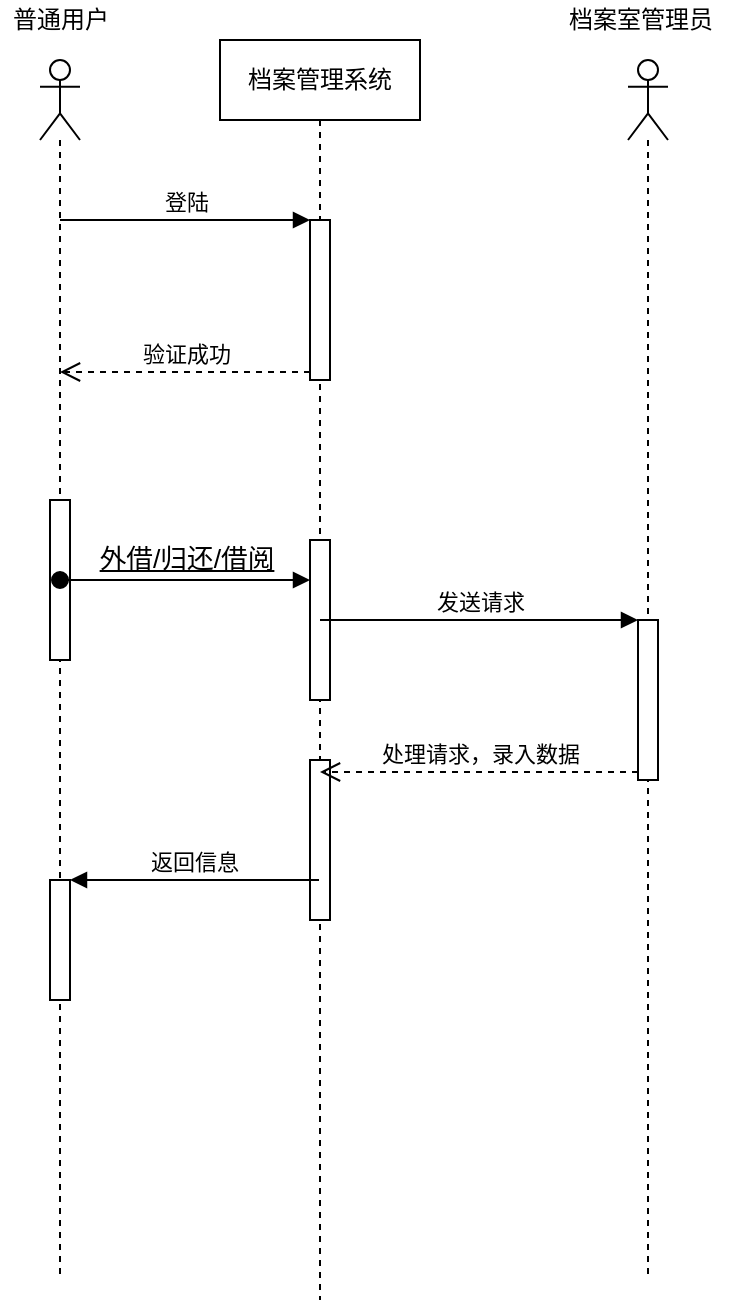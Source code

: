 <mxfile version="13.10.4" type="github">
  <diagram id="keqL9WlTgdEo5_eYwR-L" name="Page-1">
    <mxGraphModel dx="768" dy="1841" grid="1" gridSize="10" guides="1" tooltips="1" connect="1" arrows="1" fold="1" page="1" pageScale="1" pageWidth="827" pageHeight="1169" math="0" shadow="0">
      <root>
        <mxCell id="0" />
        <mxCell id="1" parent="0" />
        <mxCell id="YRheG2ZyHIjSksEup-oJ-2" value="档案管理系统" style="shape=umlLifeline;perimeter=lifelinePerimeter;whiteSpace=wrap;html=1;container=1;collapsible=0;recursiveResize=0;outlineConnect=0;" vertex="1" parent="1">
          <mxGeometry x="190" y="-30" width="100" height="630" as="geometry" />
        </mxCell>
        <mxCell id="YRheG2ZyHIjSksEup-oJ-3" value="" style="html=1;points=[];perimeter=orthogonalPerimeter;" vertex="1" parent="YRheG2ZyHIjSksEup-oJ-2">
          <mxGeometry x="45" y="90" width="10" height="80" as="geometry" />
        </mxCell>
        <mxCell id="YRheG2ZyHIjSksEup-oJ-5" value="验证成功" style="html=1;verticalAlign=bottom;endArrow=open;dashed=1;endSize=8;exitX=0;exitY=0.95;" edge="1" source="YRheG2ZyHIjSksEup-oJ-3" parent="YRheG2ZyHIjSksEup-oJ-2">
          <mxGeometry relative="1" as="geometry">
            <mxPoint x="-80" y="166" as="targetPoint" />
          </mxGeometry>
        </mxCell>
        <mxCell id="YRheG2ZyHIjSksEup-oJ-11" value="" style="html=1;points=[];perimeter=orthogonalPerimeter;" vertex="1" parent="YRheG2ZyHIjSksEup-oJ-2">
          <mxGeometry x="45" y="250" width="10" height="80" as="geometry" />
        </mxCell>
        <mxCell id="YRheG2ZyHIjSksEup-oJ-17" value="" style="html=1;points=[];perimeter=orthogonalPerimeter;" vertex="1" parent="YRheG2ZyHIjSksEup-oJ-2">
          <mxGeometry x="45" y="360" width="10" height="80" as="geometry" />
        </mxCell>
        <mxCell id="YRheG2ZyHIjSksEup-oJ-4" value="登陆" style="html=1;verticalAlign=bottom;endArrow=block;entryX=0;entryY=0;exitX=1;exitY=0;exitDx=0;exitDy=0;exitPerimeter=0;" edge="1" target="YRheG2ZyHIjSksEup-oJ-3" parent="1">
          <mxGeometry relative="1" as="geometry">
            <mxPoint x="110" y="60" as="sourcePoint" />
          </mxGeometry>
        </mxCell>
        <mxCell id="YRheG2ZyHIjSksEup-oJ-6" value="" style="shape=umlLifeline;participant=umlActor;perimeter=lifelinePerimeter;whiteSpace=wrap;html=1;container=1;collapsible=0;recursiveResize=0;verticalAlign=top;spacingTop=36;outlineConnect=0;" vertex="1" parent="1">
          <mxGeometry x="100" y="-20" width="20" height="610" as="geometry" />
        </mxCell>
        <mxCell id="YRheG2ZyHIjSksEup-oJ-9" value="" style="html=1;points=[];perimeter=orthogonalPerimeter;" vertex="1" parent="YRheG2ZyHIjSksEup-oJ-6">
          <mxGeometry x="5" y="220" width="10" height="80" as="geometry" />
        </mxCell>
        <mxCell id="YRheG2ZyHIjSksEup-oJ-29" value="" style="html=1;points=[];perimeter=orthogonalPerimeter;" vertex="1" parent="YRheG2ZyHIjSksEup-oJ-6">
          <mxGeometry x="5" y="410" width="10" height="60" as="geometry" />
        </mxCell>
        <mxCell id="YRheG2ZyHIjSksEup-oJ-8" value="普通用户" style="text;html=1;align=center;verticalAlign=middle;resizable=0;points=[];autosize=1;" vertex="1" parent="1">
          <mxGeometry x="80" y="-50" width="60" height="20" as="geometry" />
        </mxCell>
        <mxCell id="YRheG2ZyHIjSksEup-oJ-12" value="&lt;u&gt;&lt;span style=&quot;font-size: 10.0pt&quot;&gt;外借/归还/借阅&lt;/span&gt;&lt;/u&gt;" style="html=1;verticalAlign=bottom;startArrow=oval;endArrow=block;startSize=8;" edge="1" target="YRheG2ZyHIjSksEup-oJ-11" parent="1" source="YRheG2ZyHIjSksEup-oJ-6">
          <mxGeometry relative="1" as="geometry">
            <mxPoint x="175" y="200" as="sourcePoint" />
            <Array as="points">
              <mxPoint x="150" y="240" />
            </Array>
          </mxGeometry>
        </mxCell>
        <mxCell id="YRheG2ZyHIjSksEup-oJ-13" value="" style="shape=umlLifeline;participant=umlActor;perimeter=lifelinePerimeter;whiteSpace=wrap;html=1;container=1;collapsible=0;recursiveResize=0;verticalAlign=top;spacingTop=36;outlineConnect=0;" vertex="1" parent="1">
          <mxGeometry x="394" y="-20" width="20" height="610" as="geometry" />
        </mxCell>
        <mxCell id="YRheG2ZyHIjSksEup-oJ-14" value="" style="html=1;points=[];perimeter=orthogonalPerimeter;" vertex="1" parent="YRheG2ZyHIjSksEup-oJ-13">
          <mxGeometry x="5" y="280" width="10" height="80" as="geometry" />
        </mxCell>
        <mxCell id="YRheG2ZyHIjSksEup-oJ-15" value="发送请求" style="html=1;verticalAlign=bottom;endArrow=block;entryX=0;entryY=0;" edge="1" target="YRheG2ZyHIjSksEup-oJ-14" parent="1" source="YRheG2ZyHIjSksEup-oJ-2">
          <mxGeometry relative="1" as="geometry">
            <mxPoint x="329" y="260" as="sourcePoint" />
          </mxGeometry>
        </mxCell>
        <mxCell id="YRheG2ZyHIjSksEup-oJ-16" value="处理请求，录入数据" style="html=1;verticalAlign=bottom;endArrow=open;dashed=1;endSize=8;exitX=0;exitY=0.95;" edge="1" source="YRheG2ZyHIjSksEup-oJ-14" parent="1" target="YRheG2ZyHIjSksEup-oJ-2">
          <mxGeometry relative="1" as="geometry">
            <mxPoint x="329" y="336" as="targetPoint" />
          </mxGeometry>
        </mxCell>
        <mxCell id="YRheG2ZyHIjSksEup-oJ-30" value="返回信息" style="html=1;verticalAlign=bottom;endArrow=block;entryX=1;entryY=0;" edge="1" target="YRheG2ZyHIjSksEup-oJ-29" parent="1" source="YRheG2ZyHIjSksEup-oJ-2">
          <mxGeometry relative="1" as="geometry">
            <mxPoint x="175" y="390" as="sourcePoint" />
          </mxGeometry>
        </mxCell>
        <mxCell id="YRheG2ZyHIjSksEup-oJ-32" value="档案室管理员" style="text;html=1;align=center;verticalAlign=middle;resizable=0;points=[];autosize=1;" vertex="1" parent="1">
          <mxGeometry x="355" y="-50" width="90" height="20" as="geometry" />
        </mxCell>
      </root>
    </mxGraphModel>
  </diagram>
</mxfile>
